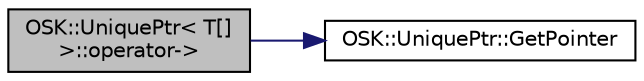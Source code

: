 digraph "OSK::UniquePtr&lt; T[]&gt;::operator-&gt;"
{
 // LATEX_PDF_SIZE
  edge [fontname="Helvetica",fontsize="10",labelfontname="Helvetica",labelfontsize="10"];
  node [fontname="Helvetica",fontsize="10",shape=record];
  rankdir="LR";
  Node1 [label="OSK::UniquePtr\< T[]\l\>::operator-\>",height=0.2,width=0.4,color="black", fillcolor="grey75", style="filled", fontcolor="black",tooltip="Devuelve el puntero nativo."];
  Node1 -> Node2 [color="midnightblue",fontsize="10",style="solid",fontname="Helvetica"];
  Node2 [label="OSK::UniquePtr::GetPointer",height=0.2,width=0.4,color="black", fillcolor="white", style="filled",URL="$class_o_s_k_1_1_unique_ptr.html#a4ff8b3d184f88a3fabfd311cedb1f683",tooltip="Devuelve el puntero nativo."];
}
